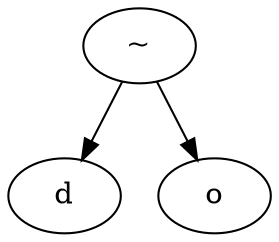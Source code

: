 //	File[/Users/lee/Main/Proj/On_BJTU/Compiler_Projects/LiaLEX/regex_analyze.cpp] Line[315]	2022-09-29 19:30
digraph Do { 
1 [label = "~" ] 
2 [label = "d" ] 
1 -> 2 
3 [label = "o" ] 
1 -> 3 
} 
